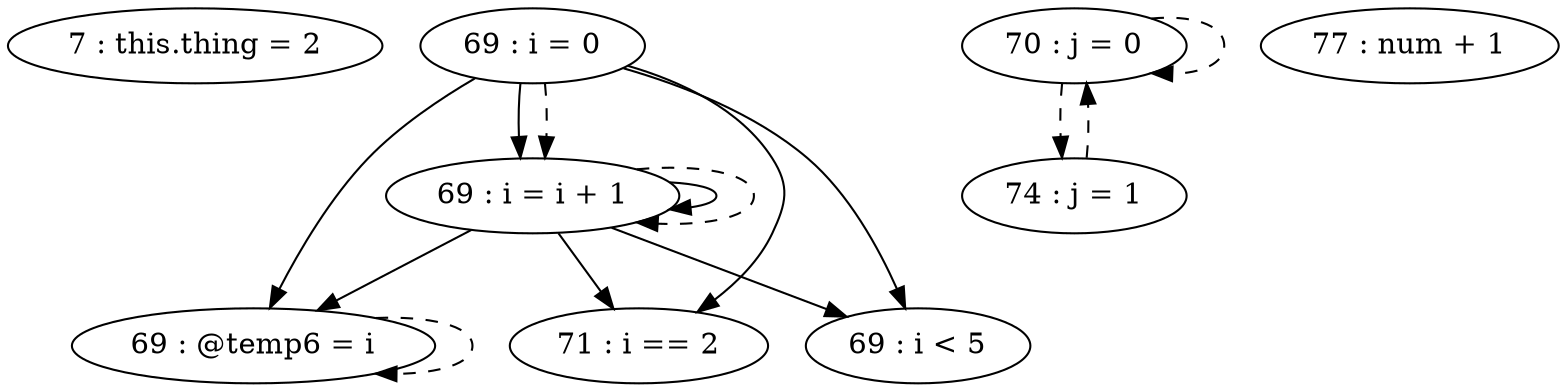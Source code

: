 digraph G {
"7 : this.thing = 2"
"69 : i = 0"
"69 : i = 0" -> "69 : @temp6 = i"
"69 : i = 0" -> "71 : i == 2"
"69 : i = 0" -> "69 : i = i + 1"
"69 : i = 0" -> "69 : i < 5"
"69 : i = 0" -> "69 : i = i + 1" [style=dashed]
"69 : i < 5"
"70 : j = 0"
"70 : j = 0" -> "70 : j = 0" [style=dashed]
"70 : j = 0" -> "74 : j = 1" [style=dashed]
"71 : i == 2"
"77 : num + 1"
"74 : j = 1"
"74 : j = 1" -> "70 : j = 0" [style=dashed]
"69 : @temp6 = i"
"69 : @temp6 = i" -> "69 : @temp6 = i" [style=dashed]
"69 : i = i + 1"
"69 : i = i + 1" -> "69 : @temp6 = i"
"69 : i = i + 1" -> "71 : i == 2"
"69 : i = i + 1" -> "69 : i = i + 1"
"69 : i = i + 1" -> "69 : i < 5"
"69 : i = i + 1" -> "69 : i = i + 1" [style=dashed]
}